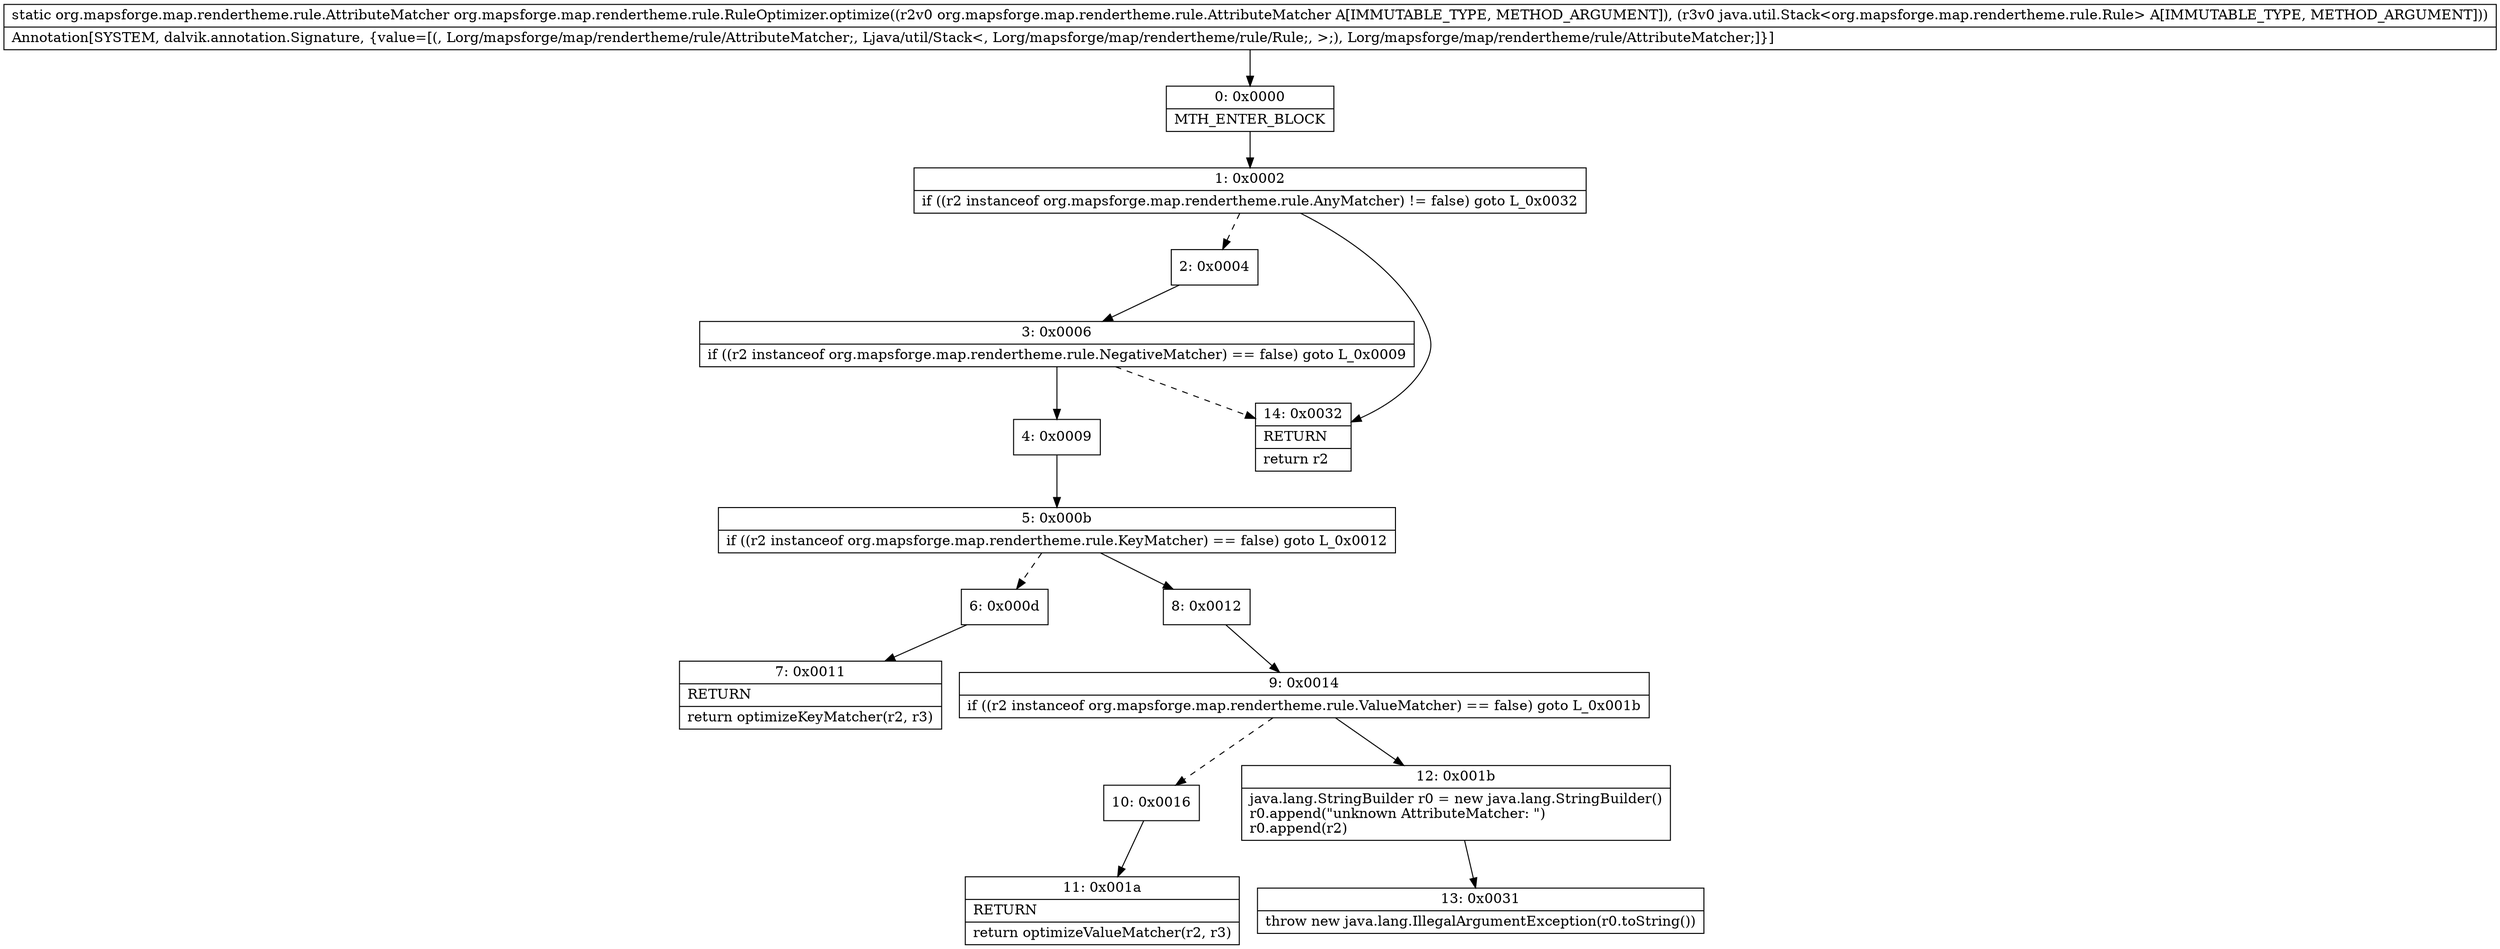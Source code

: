 digraph "CFG fororg.mapsforge.map.rendertheme.rule.RuleOptimizer.optimize(Lorg\/mapsforge\/map\/rendertheme\/rule\/AttributeMatcher;Ljava\/util\/Stack;)Lorg\/mapsforge\/map\/rendertheme\/rule\/AttributeMatcher;" {
Node_0 [shape=record,label="{0\:\ 0x0000|MTH_ENTER_BLOCK\l}"];
Node_1 [shape=record,label="{1\:\ 0x0002|if ((r2 instanceof org.mapsforge.map.rendertheme.rule.AnyMatcher) != false) goto L_0x0032\l}"];
Node_2 [shape=record,label="{2\:\ 0x0004}"];
Node_3 [shape=record,label="{3\:\ 0x0006|if ((r2 instanceof org.mapsforge.map.rendertheme.rule.NegativeMatcher) == false) goto L_0x0009\l}"];
Node_4 [shape=record,label="{4\:\ 0x0009}"];
Node_5 [shape=record,label="{5\:\ 0x000b|if ((r2 instanceof org.mapsforge.map.rendertheme.rule.KeyMatcher) == false) goto L_0x0012\l}"];
Node_6 [shape=record,label="{6\:\ 0x000d}"];
Node_7 [shape=record,label="{7\:\ 0x0011|RETURN\l|return optimizeKeyMatcher(r2, r3)\l}"];
Node_8 [shape=record,label="{8\:\ 0x0012}"];
Node_9 [shape=record,label="{9\:\ 0x0014|if ((r2 instanceof org.mapsforge.map.rendertheme.rule.ValueMatcher) == false) goto L_0x001b\l}"];
Node_10 [shape=record,label="{10\:\ 0x0016}"];
Node_11 [shape=record,label="{11\:\ 0x001a|RETURN\l|return optimizeValueMatcher(r2, r3)\l}"];
Node_12 [shape=record,label="{12\:\ 0x001b|java.lang.StringBuilder r0 = new java.lang.StringBuilder()\lr0.append(\"unknown AttributeMatcher: \")\lr0.append(r2)\l}"];
Node_13 [shape=record,label="{13\:\ 0x0031|throw new java.lang.IllegalArgumentException(r0.toString())\l}"];
Node_14 [shape=record,label="{14\:\ 0x0032|RETURN\l|return r2\l}"];
MethodNode[shape=record,label="{static org.mapsforge.map.rendertheme.rule.AttributeMatcher org.mapsforge.map.rendertheme.rule.RuleOptimizer.optimize((r2v0 org.mapsforge.map.rendertheme.rule.AttributeMatcher A[IMMUTABLE_TYPE, METHOD_ARGUMENT]), (r3v0 java.util.Stack\<org.mapsforge.map.rendertheme.rule.Rule\> A[IMMUTABLE_TYPE, METHOD_ARGUMENT]))  | Annotation[SYSTEM, dalvik.annotation.Signature, \{value=[(, Lorg\/mapsforge\/map\/rendertheme\/rule\/AttributeMatcher;, Ljava\/util\/Stack\<, Lorg\/mapsforge\/map\/rendertheme\/rule\/Rule;, \>;), Lorg\/mapsforge\/map\/rendertheme\/rule\/AttributeMatcher;]\}]\l}"];
MethodNode -> Node_0;
Node_0 -> Node_1;
Node_1 -> Node_2[style=dashed];
Node_1 -> Node_14;
Node_2 -> Node_3;
Node_3 -> Node_4;
Node_3 -> Node_14[style=dashed];
Node_4 -> Node_5;
Node_5 -> Node_6[style=dashed];
Node_5 -> Node_8;
Node_6 -> Node_7;
Node_8 -> Node_9;
Node_9 -> Node_10[style=dashed];
Node_9 -> Node_12;
Node_10 -> Node_11;
Node_12 -> Node_13;
}

